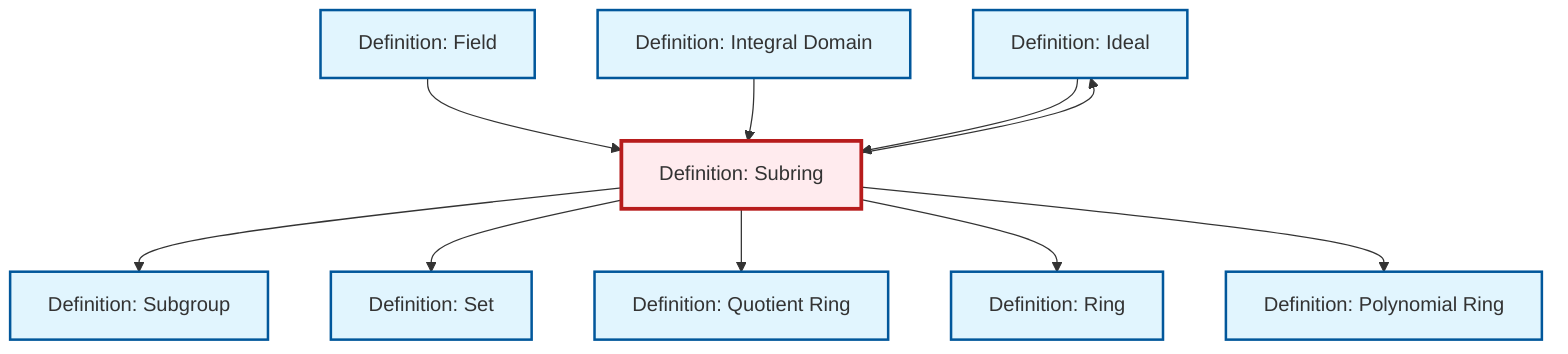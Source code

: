 graph TD
    classDef definition fill:#e1f5fe,stroke:#01579b,stroke-width:2px
    classDef theorem fill:#f3e5f5,stroke:#4a148c,stroke-width:2px
    classDef axiom fill:#fff3e0,stroke:#e65100,stroke-width:2px
    classDef example fill:#e8f5e9,stroke:#1b5e20,stroke-width:2px
    classDef current fill:#ffebee,stroke:#b71c1c,stroke-width:3px
    def-ideal["Definition: Ideal"]:::definition
    def-set["Definition: Set"]:::definition
    def-ring["Definition: Ring"]:::definition
    def-integral-domain["Definition: Integral Domain"]:::definition
    def-field["Definition: Field"]:::definition
    def-quotient-ring["Definition: Quotient Ring"]:::definition
    def-subring["Definition: Subring"]:::definition
    def-polynomial-ring["Definition: Polynomial Ring"]:::definition
    def-subgroup["Definition: Subgroup"]:::definition
    def-subring --> def-ideal
    def-field --> def-subring
    def-subring --> def-subgroup
    def-subring --> def-set
    def-subring --> def-quotient-ring
    def-integral-domain --> def-subring
    def-subring --> def-ring
    def-ideal --> def-subring
    def-subring --> def-polynomial-ring
    class def-subring current